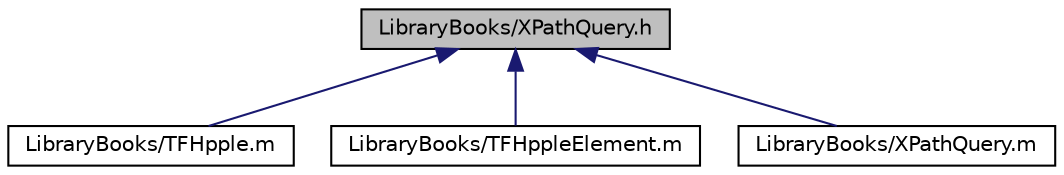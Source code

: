 digraph "LibraryBooks/XPathQuery.h"
{
  edge [fontname="Helvetica",fontsize="10",labelfontname="Helvetica",labelfontsize="10"];
  node [fontname="Helvetica",fontsize="10",shape=record];
  Node1 [label="LibraryBooks/XPathQuery.h",height=0.2,width=0.4,color="black", fillcolor="grey75", style="filled", fontcolor="black"];
  Node1 -> Node2 [dir="back",color="midnightblue",fontsize="10",style="solid"];
  Node2 [label="LibraryBooks/TFHpple.m",height=0.2,width=0.4,color="black", fillcolor="white", style="filled",URL="$_t_f_hpple_8m.html"];
  Node1 -> Node3 [dir="back",color="midnightblue",fontsize="10",style="solid"];
  Node3 [label="LibraryBooks/TFHppleElement.m",height=0.2,width=0.4,color="black", fillcolor="white", style="filled",URL="$_t_f_hpple_element_8m.html"];
  Node1 -> Node4 [dir="back",color="midnightblue",fontsize="10",style="solid"];
  Node4 [label="LibraryBooks/XPathQuery.m",height=0.2,width=0.4,color="black", fillcolor="white", style="filled",URL="$_x_path_query_8m.html"];
}
